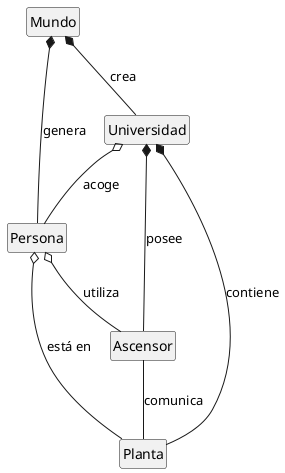 @startuml DdC

hide circle
hide empty members

class Mundo{}
class Universidad{}
class Persona{}
class Ascensor{}
class Planta{}

Mundo *-- Persona : genera
Mundo *-- Universidad : crea

Universidad *-- Planta : contiene
Universidad o-- Persona : acoge
Universidad *-- Ascensor : posee

Persona o-- Ascensor : utiliza
Ascensor -- Planta : comunica
Persona o-- Planta : está en

@enduml
